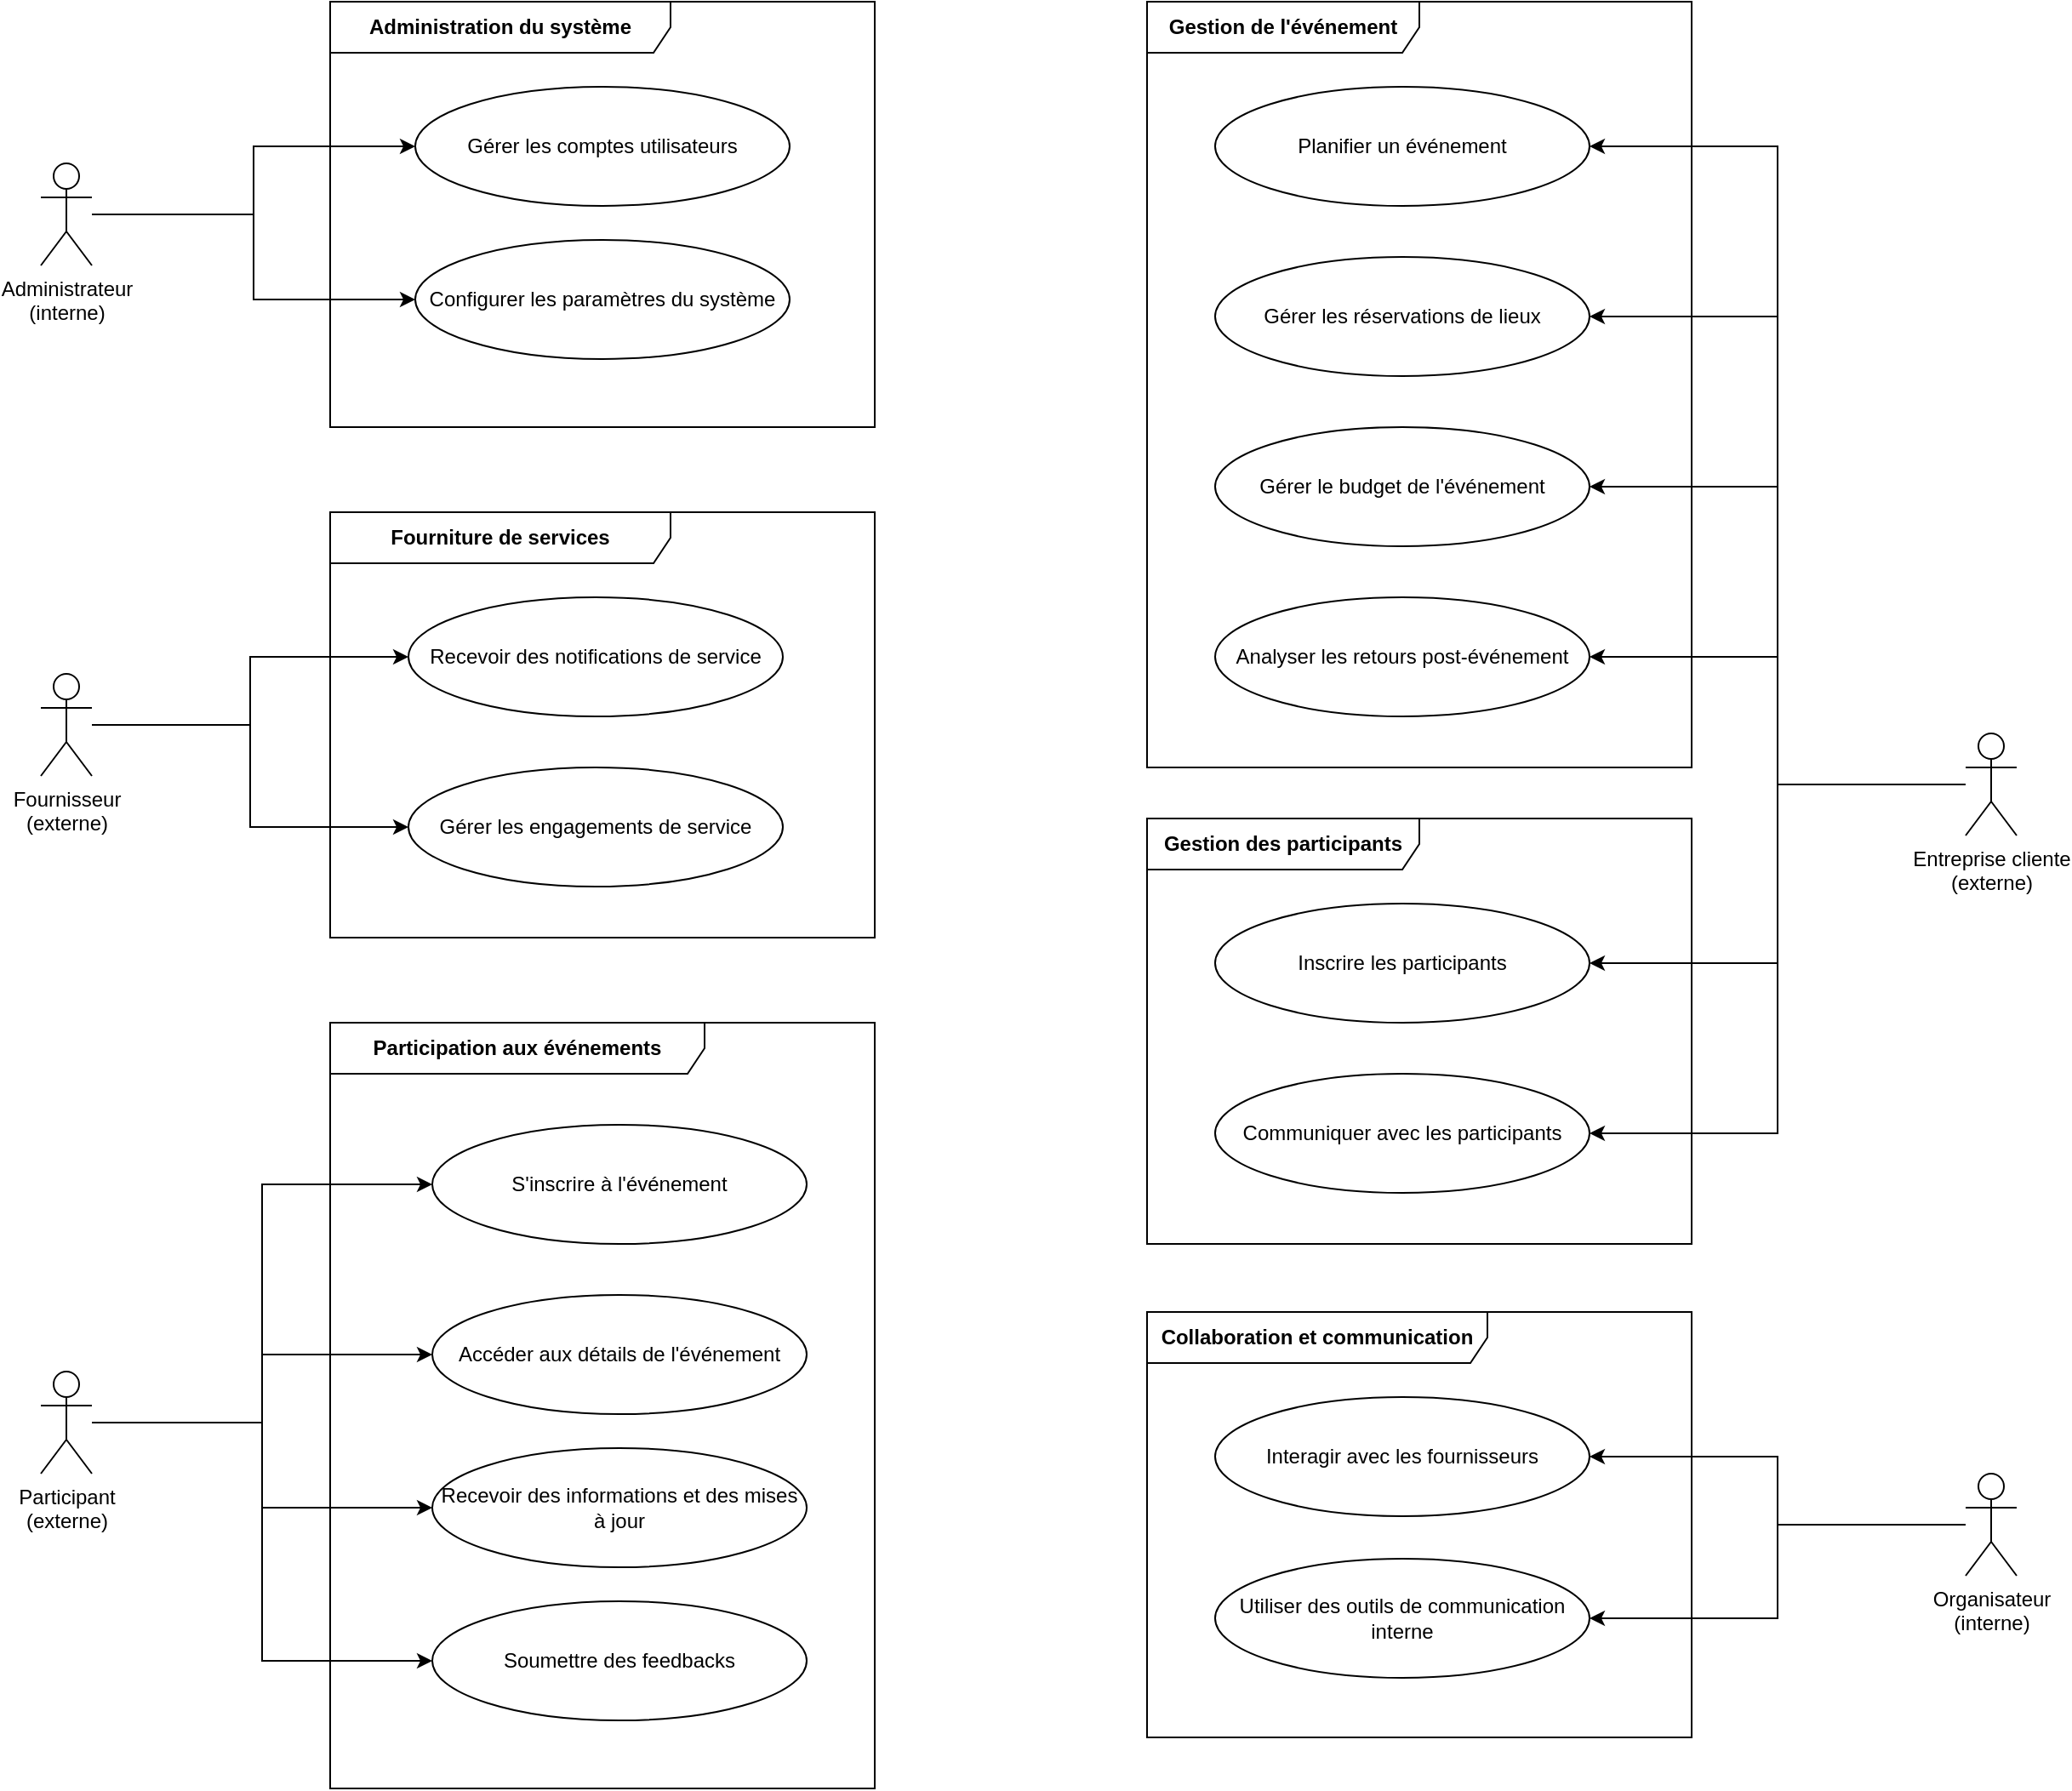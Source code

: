 <mxfile version="24.4.8" type="device">
  <diagram name="Page-1" id="M6lCg9FNZWQKJzQgkxno">
    <mxGraphModel dx="1306" dy="2003" grid="1" gridSize="10" guides="1" tooltips="1" connect="1" arrows="1" fold="1" page="1" pageScale="1" pageWidth="827" pageHeight="1169" math="0" shadow="0">
      <root>
        <mxCell id="0" />
        <mxCell id="1" parent="0" />
        <mxCell id="I3yNbvI_W-anKSS0VZ_J-39" style="edgeStyle=orthogonalEdgeStyle;rounded=0;orthogonalLoop=1;jettySize=auto;html=1;entryX=0;entryY=0.5;entryDx=0;entryDy=0;" parent="1" source="I3yNbvI_W-anKSS0VZ_J-1" target="I3yNbvI_W-anKSS0VZ_J-13" edge="1">
          <mxGeometry relative="1" as="geometry" />
        </mxCell>
        <mxCell id="I3yNbvI_W-anKSS0VZ_J-40" style="edgeStyle=orthogonalEdgeStyle;rounded=0;orthogonalLoop=1;jettySize=auto;html=1;entryX=0;entryY=0.5;entryDx=0;entryDy=0;" parent="1" source="I3yNbvI_W-anKSS0VZ_J-1" target="I3yNbvI_W-anKSS0VZ_J-14" edge="1">
          <mxGeometry relative="1" as="geometry" />
        </mxCell>
        <mxCell id="I3yNbvI_W-anKSS0VZ_J-1" value="Administrateur&lt;br&gt;(interne)" style="shape=umlActor;verticalLabelPosition=bottom;verticalAlign=top;html=1;outlineConnect=0;" parent="1" vertex="1">
          <mxGeometry x="110" y="-105" width="30" height="60" as="geometry" />
        </mxCell>
        <mxCell id="I3yNbvI_W-anKSS0VZ_J-49" style="edgeStyle=orthogonalEdgeStyle;rounded=0;orthogonalLoop=1;jettySize=auto;html=1;entryX=1;entryY=0.5;entryDx=0;entryDy=0;" parent="1" source="I3yNbvI_W-anKSS0VZ_J-2" target="I3yNbvI_W-anKSS0VZ_J-31" edge="1">
          <mxGeometry relative="1" as="geometry" />
        </mxCell>
        <mxCell id="I3yNbvI_W-anKSS0VZ_J-50" style="edgeStyle=orthogonalEdgeStyle;rounded=0;orthogonalLoop=1;jettySize=auto;html=1;entryX=1;entryY=0.5;entryDx=0;entryDy=0;" parent="1" source="I3yNbvI_W-anKSS0VZ_J-2" target="I3yNbvI_W-anKSS0VZ_J-32" edge="1">
          <mxGeometry relative="1" as="geometry" />
        </mxCell>
        <mxCell id="I3yNbvI_W-anKSS0VZ_J-2" value="Organisateur&lt;br&gt;(interne)" style="shape=umlActor;verticalLabelPosition=bottom;verticalAlign=top;html=1;outlineConnect=0;" parent="1" vertex="1">
          <mxGeometry x="1241" y="665" width="30" height="60" as="geometry" />
        </mxCell>
        <mxCell id="n2cofynIL0gXf2lMp7zA-1" style="edgeStyle=orthogonalEdgeStyle;rounded=0;orthogonalLoop=1;jettySize=auto;html=1;entryX=1;entryY=0.5;entryDx=0;entryDy=0;" edge="1" parent="1" source="I3yNbvI_W-anKSS0VZ_J-3" target="I3yNbvI_W-anKSS0VZ_J-15">
          <mxGeometry relative="1" as="geometry" />
        </mxCell>
        <mxCell id="n2cofynIL0gXf2lMp7zA-2" style="edgeStyle=orthogonalEdgeStyle;rounded=0;orthogonalLoop=1;jettySize=auto;html=1;entryX=1;entryY=0.5;entryDx=0;entryDy=0;" edge="1" parent="1" source="I3yNbvI_W-anKSS0VZ_J-3" target="I3yNbvI_W-anKSS0VZ_J-16">
          <mxGeometry relative="1" as="geometry" />
        </mxCell>
        <mxCell id="n2cofynIL0gXf2lMp7zA-3" style="edgeStyle=orthogonalEdgeStyle;rounded=0;orthogonalLoop=1;jettySize=auto;html=1;entryX=1;entryY=0.5;entryDx=0;entryDy=0;" edge="1" parent="1" source="I3yNbvI_W-anKSS0VZ_J-3" target="I3yNbvI_W-anKSS0VZ_J-19">
          <mxGeometry relative="1" as="geometry" />
        </mxCell>
        <mxCell id="n2cofynIL0gXf2lMp7zA-4" style="edgeStyle=orthogonalEdgeStyle;rounded=0;orthogonalLoop=1;jettySize=auto;html=1;entryX=1;entryY=0.5;entryDx=0;entryDy=0;" edge="1" parent="1" source="I3yNbvI_W-anKSS0VZ_J-3" target="I3yNbvI_W-anKSS0VZ_J-20">
          <mxGeometry relative="1" as="geometry" />
        </mxCell>
        <mxCell id="n2cofynIL0gXf2lMp7zA-5" style="edgeStyle=orthogonalEdgeStyle;rounded=0;orthogonalLoop=1;jettySize=auto;html=1;entryX=1;entryY=0.5;entryDx=0;entryDy=0;" edge="1" parent="1" source="I3yNbvI_W-anKSS0VZ_J-3" target="I3yNbvI_W-anKSS0VZ_J-17">
          <mxGeometry relative="1" as="geometry" />
        </mxCell>
        <mxCell id="n2cofynIL0gXf2lMp7zA-6" style="edgeStyle=orthogonalEdgeStyle;rounded=0;orthogonalLoop=1;jettySize=auto;html=1;entryX=1;entryY=0.5;entryDx=0;entryDy=0;" edge="1" parent="1" source="I3yNbvI_W-anKSS0VZ_J-3" target="I3yNbvI_W-anKSS0VZ_J-18">
          <mxGeometry relative="1" as="geometry" />
        </mxCell>
        <mxCell id="I3yNbvI_W-anKSS0VZ_J-3" value="Entreprise cliente&lt;br&gt;(externe)" style="shape=umlActor;verticalLabelPosition=bottom;verticalAlign=top;html=1;outlineConnect=0;" parent="1" vertex="1">
          <mxGeometry x="1241" y="230" width="30" height="60" as="geometry" />
        </mxCell>
        <mxCell id="I3yNbvI_W-anKSS0VZ_J-47" style="edgeStyle=orthogonalEdgeStyle;rounded=0;orthogonalLoop=1;jettySize=auto;html=1;entryX=0;entryY=0.5;entryDx=0;entryDy=0;" parent="1" source="I3yNbvI_W-anKSS0VZ_J-4" target="I3yNbvI_W-anKSS0VZ_J-24" edge="1">
          <mxGeometry relative="1" as="geometry" />
        </mxCell>
        <mxCell id="I3yNbvI_W-anKSS0VZ_J-48" style="edgeStyle=orthogonalEdgeStyle;rounded=0;orthogonalLoop=1;jettySize=auto;html=1;entryX=0;entryY=0.5;entryDx=0;entryDy=0;" parent="1" source="I3yNbvI_W-anKSS0VZ_J-4" target="I3yNbvI_W-anKSS0VZ_J-25" edge="1">
          <mxGeometry relative="1" as="geometry" />
        </mxCell>
        <mxCell id="I3yNbvI_W-anKSS0VZ_J-4" value="Fournisseur&lt;br&gt;(externe)" style="shape=umlActor;verticalLabelPosition=bottom;verticalAlign=top;html=1;outlineConnect=0;" parent="1" vertex="1">
          <mxGeometry x="110" y="195" width="30" height="60" as="geometry" />
        </mxCell>
        <mxCell id="I3yNbvI_W-anKSS0VZ_J-55" style="edgeStyle=orthogonalEdgeStyle;rounded=0;orthogonalLoop=1;jettySize=auto;html=1;entryX=0;entryY=0.5;entryDx=0;entryDy=0;" parent="1" source="I3yNbvI_W-anKSS0VZ_J-7" target="I3yNbvI_W-anKSS0VZ_J-22" edge="1">
          <mxGeometry relative="1" as="geometry" />
        </mxCell>
        <mxCell id="I3yNbvI_W-anKSS0VZ_J-56" style="edgeStyle=orthogonalEdgeStyle;rounded=0;orthogonalLoop=1;jettySize=auto;html=1;entryX=0;entryY=0.5;entryDx=0;entryDy=0;" parent="1" source="I3yNbvI_W-anKSS0VZ_J-7" target="I3yNbvI_W-anKSS0VZ_J-21" edge="1">
          <mxGeometry relative="1" as="geometry" />
        </mxCell>
        <mxCell id="I3yNbvI_W-anKSS0VZ_J-57" style="edgeStyle=orthogonalEdgeStyle;rounded=0;orthogonalLoop=1;jettySize=auto;html=1;entryX=0;entryY=0.5;entryDx=0;entryDy=0;" parent="1" source="I3yNbvI_W-anKSS0VZ_J-7" target="I3yNbvI_W-anKSS0VZ_J-26" edge="1">
          <mxGeometry relative="1" as="geometry" />
        </mxCell>
        <mxCell id="I3yNbvI_W-anKSS0VZ_J-58" style="edgeStyle=orthogonalEdgeStyle;rounded=0;orthogonalLoop=1;jettySize=auto;html=1;entryX=0;entryY=0.5;entryDx=0;entryDy=0;" parent="1" source="I3yNbvI_W-anKSS0VZ_J-7" target="I3yNbvI_W-anKSS0VZ_J-23" edge="1">
          <mxGeometry relative="1" as="geometry" />
        </mxCell>
        <mxCell id="I3yNbvI_W-anKSS0VZ_J-7" value="Participant&lt;div&gt;(externe)&lt;/div&gt;" style="shape=umlActor;verticalLabelPosition=bottom;verticalAlign=top;html=1;outlineConnect=0;" parent="1" vertex="1">
          <mxGeometry x="110" y="605" width="30" height="60" as="geometry" />
        </mxCell>
        <mxCell id="I3yNbvI_W-anKSS0VZ_J-13" value="Gérer les comptes utilisateurs" style="ellipse;html=1;whiteSpace=wrap;" parent="1" vertex="1">
          <mxGeometry x="330" y="-150" width="220" height="70" as="geometry" />
        </mxCell>
        <mxCell id="I3yNbvI_W-anKSS0VZ_J-14" value="Configurer les paramètres du système" style="ellipse;html=1;whiteSpace=wrap;" parent="1" vertex="1">
          <mxGeometry x="330" y="-60" width="220" height="70" as="geometry" />
        </mxCell>
        <mxCell id="I3yNbvI_W-anKSS0VZ_J-24" value="Recevoir des notifications de service" style="ellipse;html=1;whiteSpace=wrap;" parent="1" vertex="1">
          <mxGeometry x="326" y="150" width="220" height="70" as="geometry" />
        </mxCell>
        <mxCell id="I3yNbvI_W-anKSS0VZ_J-25" value="Gérer les engagements de service" style="ellipse;html=1;whiteSpace=wrap;" parent="1" vertex="1">
          <mxGeometry x="326" y="250" width="220" height="70" as="geometry" />
        </mxCell>
        <mxCell id="I3yNbvI_W-anKSS0VZ_J-29" value="&lt;b&gt;Gestion de l&#39;événement&lt;/b&gt;" style="shape=umlFrame;whiteSpace=wrap;html=1;pointerEvents=0;recursiveResize=0;container=1;collapsible=0;width=160;" parent="1" vertex="1">
          <mxGeometry x="760" y="-200" width="320" height="450" as="geometry" />
        </mxCell>
        <mxCell id="I3yNbvI_W-anKSS0VZ_J-15" value="Planifier un événement" style="ellipse;html=1;whiteSpace=wrap;" parent="I3yNbvI_W-anKSS0VZ_J-29" vertex="1">
          <mxGeometry x="40" y="50" width="220" height="70" as="geometry" />
        </mxCell>
        <mxCell id="I3yNbvI_W-anKSS0VZ_J-16" value="Gérer les réservations de lieux" style="ellipse;html=1;whiteSpace=wrap;" parent="I3yNbvI_W-anKSS0VZ_J-29" vertex="1">
          <mxGeometry x="40" y="150" width="220" height="70" as="geometry" />
        </mxCell>
        <mxCell id="I3yNbvI_W-anKSS0VZ_J-20" value="Analyser les retours post-événement" style="ellipse;html=1;whiteSpace=wrap;" parent="I3yNbvI_W-anKSS0VZ_J-29" vertex="1">
          <mxGeometry x="40" y="350" width="220" height="70" as="geometry" />
        </mxCell>
        <mxCell id="I3yNbvI_W-anKSS0VZ_J-19" value="Gérer le budget de l&#39;événement" style="ellipse;html=1;whiteSpace=wrap;" parent="I3yNbvI_W-anKSS0VZ_J-29" vertex="1">
          <mxGeometry x="40" y="250" width="220" height="70" as="geometry" />
        </mxCell>
        <mxCell id="I3yNbvI_W-anKSS0VZ_J-30" value="&lt;b&gt;Gestion des participants&lt;/b&gt;" style="shape=umlFrame;whiteSpace=wrap;html=1;pointerEvents=0;recursiveResize=0;container=1;collapsible=0;width=160;" parent="1" vertex="1">
          <mxGeometry x="760" y="280" width="320" height="250" as="geometry" />
        </mxCell>
        <mxCell id="I3yNbvI_W-anKSS0VZ_J-17" value="Inscrire les participants" style="ellipse;html=1;whiteSpace=wrap;" parent="I3yNbvI_W-anKSS0VZ_J-30" vertex="1">
          <mxGeometry x="40" y="50" width="220" height="70" as="geometry" />
        </mxCell>
        <mxCell id="I3yNbvI_W-anKSS0VZ_J-18" value="Communiquer avec les participants" style="ellipse;html=1;whiteSpace=wrap;" parent="I3yNbvI_W-anKSS0VZ_J-30" vertex="1">
          <mxGeometry x="40" y="150" width="220" height="70" as="geometry" />
        </mxCell>
        <mxCell id="I3yNbvI_W-anKSS0VZ_J-33" value="&lt;b&gt;Collaboration et communication&lt;/b&gt;" style="shape=umlFrame;whiteSpace=wrap;html=1;pointerEvents=0;recursiveResize=0;container=1;collapsible=0;width=200;height=30;" parent="1" vertex="1">
          <mxGeometry x="760" y="570" width="320" height="250" as="geometry" />
        </mxCell>
        <mxCell id="I3yNbvI_W-anKSS0VZ_J-31" value="Interagir avec les fournisseurs" style="ellipse;html=1;whiteSpace=wrap;" parent="I3yNbvI_W-anKSS0VZ_J-33" vertex="1">
          <mxGeometry x="40" y="50" width="220" height="70" as="geometry" />
        </mxCell>
        <mxCell id="I3yNbvI_W-anKSS0VZ_J-32" value="Utiliser des outils de communication interne" style="ellipse;html=1;whiteSpace=wrap;" parent="I3yNbvI_W-anKSS0VZ_J-33" vertex="1">
          <mxGeometry x="40" y="145" width="220" height="70" as="geometry" />
        </mxCell>
        <mxCell id="I3yNbvI_W-anKSS0VZ_J-34" value="&lt;b&gt;Administration du système&lt;/b&gt;" style="shape=umlFrame;whiteSpace=wrap;html=1;pointerEvents=0;recursiveResize=0;container=1;collapsible=0;width=200;height=30;" parent="1" vertex="1">
          <mxGeometry x="280" y="-200" width="320" height="250" as="geometry" />
        </mxCell>
        <mxCell id="I3yNbvI_W-anKSS0VZ_J-35" value="&lt;b&gt;Participation aux événements&lt;/b&gt;" style="shape=umlFrame;whiteSpace=wrap;html=1;pointerEvents=0;recursiveResize=0;container=1;collapsible=0;width=220;height=30;" parent="1" vertex="1">
          <mxGeometry x="280" y="400" width="320" height="450" as="geometry" />
        </mxCell>
        <mxCell id="I3yNbvI_W-anKSS0VZ_J-21" value="Accéder aux détails de l&#39;événement" style="ellipse;html=1;whiteSpace=wrap;" parent="I3yNbvI_W-anKSS0VZ_J-35" vertex="1">
          <mxGeometry x="60" y="160" width="220" height="70" as="geometry" />
        </mxCell>
        <mxCell id="I3yNbvI_W-anKSS0VZ_J-22" value="S&#39;inscrire à l&#39;événement" style="ellipse;html=1;whiteSpace=wrap;" parent="I3yNbvI_W-anKSS0VZ_J-35" vertex="1">
          <mxGeometry x="60" y="60" width="220" height="70" as="geometry" />
        </mxCell>
        <mxCell id="I3yNbvI_W-anKSS0VZ_J-23" value="Soumettre des feedbacks" style="ellipse;html=1;whiteSpace=wrap;" parent="I3yNbvI_W-anKSS0VZ_J-35" vertex="1">
          <mxGeometry x="60" y="340" width="220" height="70" as="geometry" />
        </mxCell>
        <mxCell id="I3yNbvI_W-anKSS0VZ_J-26" value="Recevoir des informations et des mises à jour" style="ellipse;html=1;whiteSpace=wrap;" parent="I3yNbvI_W-anKSS0VZ_J-35" vertex="1">
          <mxGeometry x="60" y="250" width="220" height="70" as="geometry" />
        </mxCell>
        <mxCell id="I3yNbvI_W-anKSS0VZ_J-38" value="&lt;b&gt;Fourniture de services&lt;/b&gt;" style="shape=umlFrame;whiteSpace=wrap;html=1;pointerEvents=0;recursiveResize=0;container=1;collapsible=0;width=200;height=30;" parent="1" vertex="1">
          <mxGeometry x="280" y="100" width="320" height="250" as="geometry" />
        </mxCell>
      </root>
    </mxGraphModel>
  </diagram>
</mxfile>
